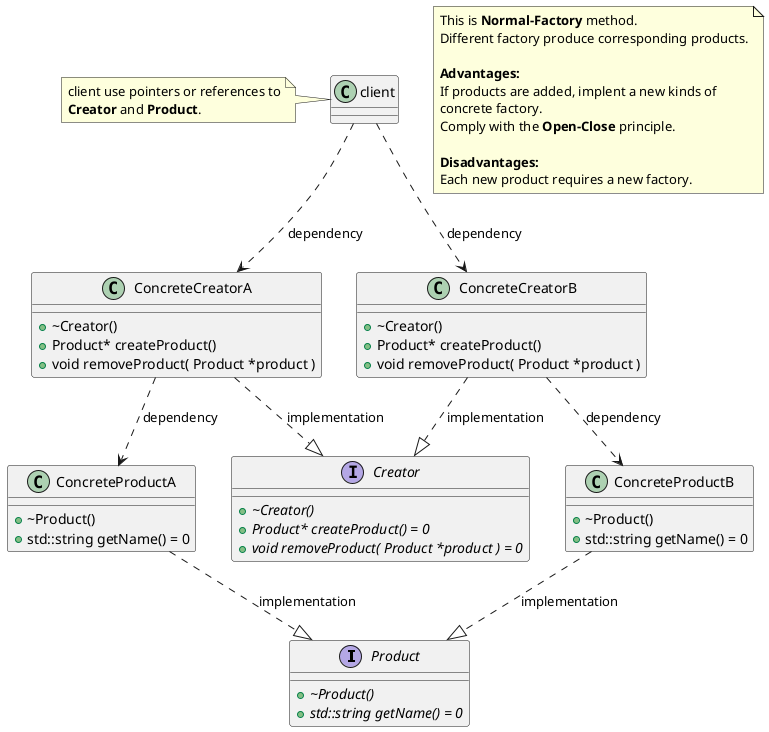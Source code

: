 @startuml FactoryPattern_Normal

interface Product {
    + {abstract} ~Product()
    + {abstract} std::string getName() = 0
}

class ConcreteProductA {
    + ~Product()
    + std::string getName() = 0
}

class ConcreteProductB {
    + ~Product()
    + std::string getName() = 0
}

interface Creator {
    + {abstract} ~Creator()
    + {abstract} Product* createProduct() = 0
    + {abstract} void removeProduct( Product *product ) = 0
}

class ConcreteCreatorA {
    + ~Creator()
    + Product* createProduct()
    + void removeProduct( Product *product )
}

class ConcreteCreatorB {
    + ~Creator()
    + Product* createProduct()
    + void removeProduct( Product *product )
}

ConcreteProductA ..|> Product : implementation
ConcreteProductB ..|> Product : implementation
ConcreteCreatorA ..|> Creator : implementation
ConcreteCreatorB ..|> Creator : implementation
ConcreteCreatorA ..> ConcreteProductA : dependency
ConcreteCreatorB ..> ConcreteProductB : dependency
client ..> ConcreteCreatorA : dependency
client ..> ConcreteCreatorB : dependency

note as N1
    This is <b>Normal-Factory</b> method.
    Different factory produce corresponding products.

    <b>Advantages:</b>
    If products are added, implent a new kinds of
    concrete factory.
    Comply with the <b>Open-Close</b> principle.

    <b>Disadvantages:</b>
    Each new product requires a new factory.
end note

note left of client
    client use pointers or references to
    <b>Creator</b> and <b>Product</b>.
end note

@enduml